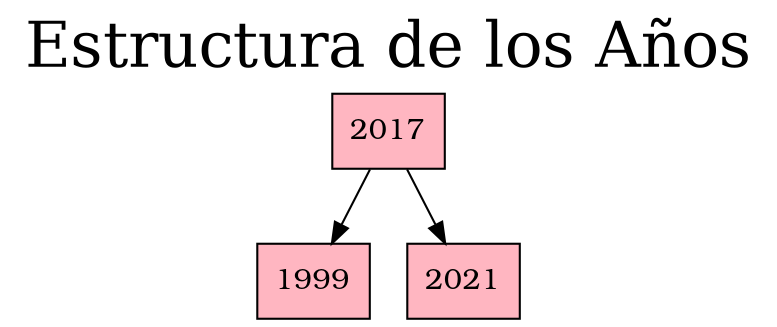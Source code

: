 digraph years {
rankdir=UD
node[shape=box, fontname="Bookman Old Style", style=filled, fillcolor=lightpink]
concentrate=true
labelloc="t";
label="Estructura de los Años";
fontsize=30;
nodo2017 [ label ="2017"];
nodo1999 [ label ="1999"];
nodo2017->nodo1999
nodo2021 [ label ="2021"];
nodo2017->nodo2021
}
